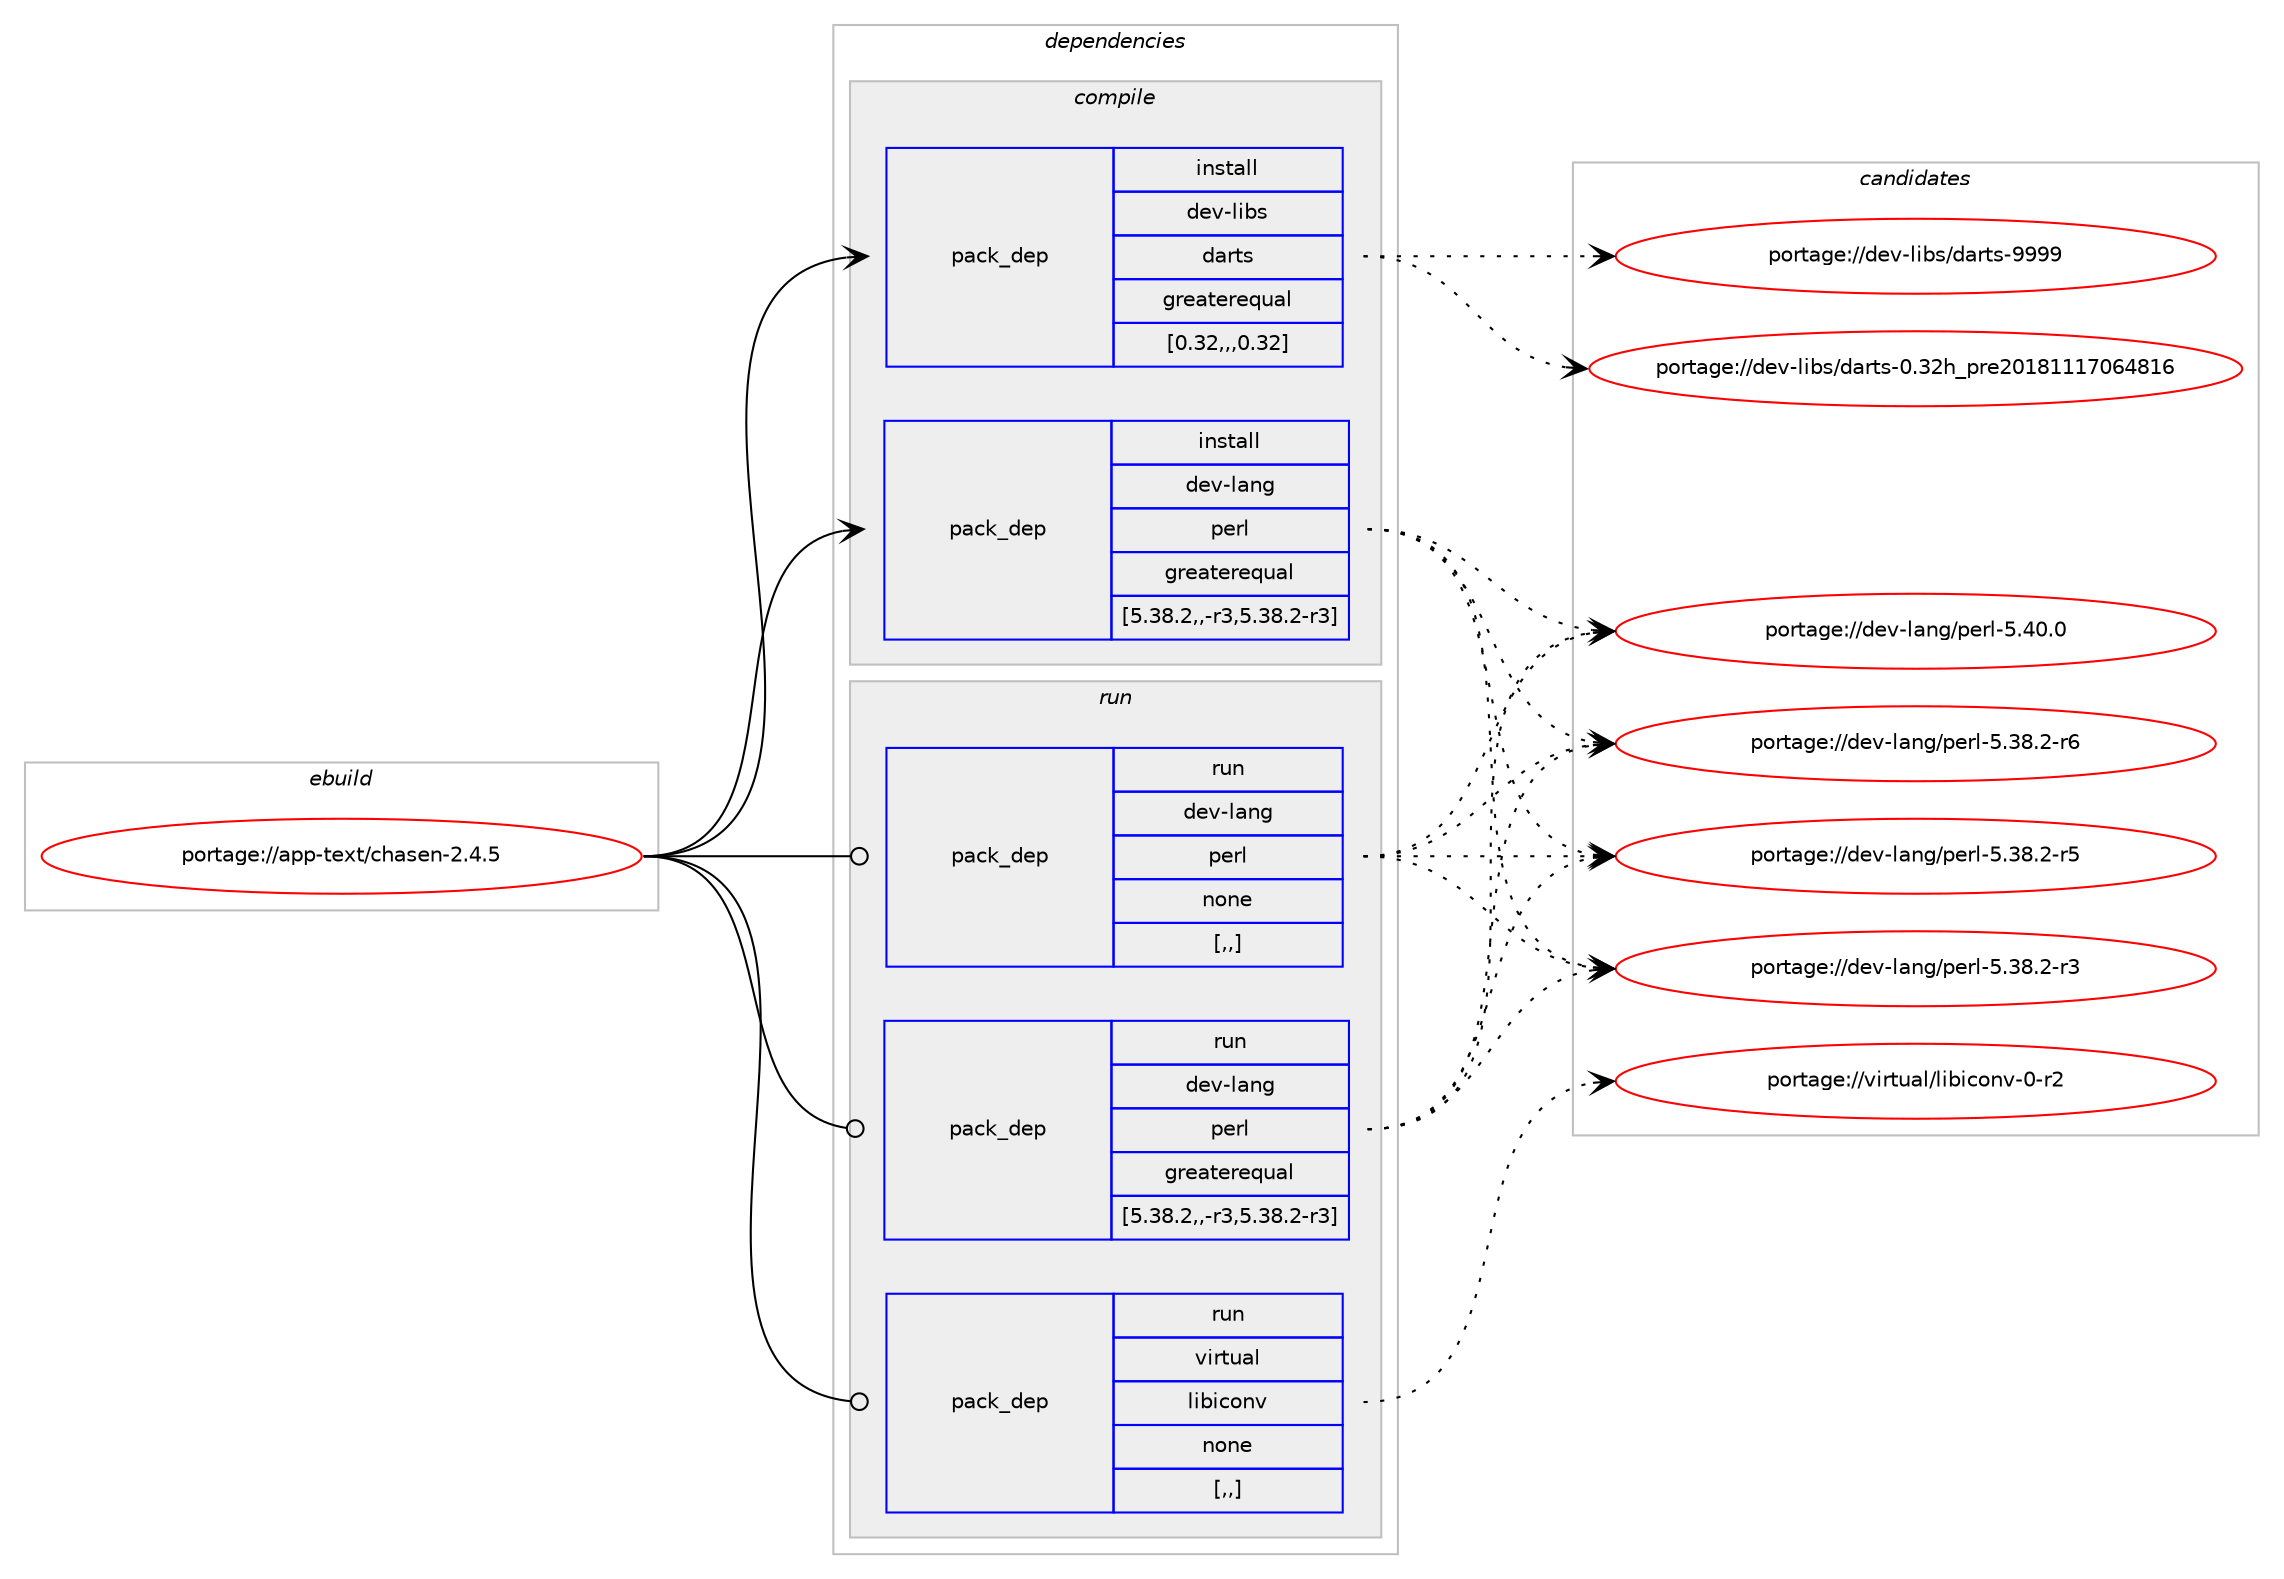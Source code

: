 digraph prolog {

# *************
# Graph options
# *************

newrank=true;
concentrate=true;
compound=true;
graph [rankdir=LR,fontname=Helvetica,fontsize=10,ranksep=1.5];#, ranksep=2.5, nodesep=0.2];
edge  [arrowhead=vee];
node  [fontname=Helvetica,fontsize=10];

# **********
# The ebuild
# **********

subgraph cluster_leftcol {
color=gray;
label=<<i>ebuild</i>>;
id [label="portage://app-text/chasen-2.4.5", color=red, width=4, href="../app-text/chasen-2.4.5.svg"];
}

# ****************
# The dependencies
# ****************

subgraph cluster_midcol {
color=gray;
label=<<i>dependencies</i>>;
subgraph cluster_compile {
fillcolor="#eeeeee";
style=filled;
label=<<i>compile</i>>;
subgraph pack39067 {
dependency54525 [label=<<TABLE BORDER="0" CELLBORDER="1" CELLSPACING="0" CELLPADDING="4" WIDTH="220"><TR><TD ROWSPAN="6" CELLPADDING="30">pack_dep</TD></TR><TR><TD WIDTH="110">install</TD></TR><TR><TD>dev-lang</TD></TR><TR><TD>perl</TD></TR><TR><TD>greaterequal</TD></TR><TR><TD>[5.38.2,,-r3,5.38.2-r3]</TD></TR></TABLE>>, shape=none, color=blue];
}
id:e -> dependency54525:w [weight=20,style="solid",arrowhead="vee"];
subgraph pack39068 {
dependency54526 [label=<<TABLE BORDER="0" CELLBORDER="1" CELLSPACING="0" CELLPADDING="4" WIDTH="220"><TR><TD ROWSPAN="6" CELLPADDING="30">pack_dep</TD></TR><TR><TD WIDTH="110">install</TD></TR><TR><TD>dev-libs</TD></TR><TR><TD>darts</TD></TR><TR><TD>greaterequal</TD></TR><TR><TD>[0.32,,,0.32]</TD></TR></TABLE>>, shape=none, color=blue];
}
id:e -> dependency54526:w [weight=20,style="solid",arrowhead="vee"];
}
subgraph cluster_compileandrun {
fillcolor="#eeeeee";
style=filled;
label=<<i>compile and run</i>>;
}
subgraph cluster_run {
fillcolor="#eeeeee";
style=filled;
label=<<i>run</i>>;
subgraph pack39069 {
dependency54527 [label=<<TABLE BORDER="0" CELLBORDER="1" CELLSPACING="0" CELLPADDING="4" WIDTH="220"><TR><TD ROWSPAN="6" CELLPADDING="30">pack_dep</TD></TR><TR><TD WIDTH="110">run</TD></TR><TR><TD>dev-lang</TD></TR><TR><TD>perl</TD></TR><TR><TD>greaterequal</TD></TR><TR><TD>[5.38.2,,-r3,5.38.2-r3]</TD></TR></TABLE>>, shape=none, color=blue];
}
id:e -> dependency54527:w [weight=20,style="solid",arrowhead="odot"];
subgraph pack39070 {
dependency54528 [label=<<TABLE BORDER="0" CELLBORDER="1" CELLSPACING="0" CELLPADDING="4" WIDTH="220"><TR><TD ROWSPAN="6" CELLPADDING="30">pack_dep</TD></TR><TR><TD WIDTH="110">run</TD></TR><TR><TD>dev-lang</TD></TR><TR><TD>perl</TD></TR><TR><TD>none</TD></TR><TR><TD>[,,]</TD></TR></TABLE>>, shape=none, color=blue];
}
id:e -> dependency54528:w [weight=20,style="solid",arrowhead="odot"];
subgraph pack39071 {
dependency54529 [label=<<TABLE BORDER="0" CELLBORDER="1" CELLSPACING="0" CELLPADDING="4" WIDTH="220"><TR><TD ROWSPAN="6" CELLPADDING="30">pack_dep</TD></TR><TR><TD WIDTH="110">run</TD></TR><TR><TD>virtual</TD></TR><TR><TD>libiconv</TD></TR><TR><TD>none</TD></TR><TR><TD>[,,]</TD></TR></TABLE>>, shape=none, color=blue];
}
id:e -> dependency54529:w [weight=20,style="solid",arrowhead="odot"];
}
}

# **************
# The candidates
# **************

subgraph cluster_choices {
rank=same;
color=gray;
label=<<i>candidates</i>>;

subgraph choice39067 {
color=black;
nodesep=1;
choice10010111845108971101034711210111410845534652484648 [label="portage://dev-lang/perl-5.40.0", color=red, width=4,href="../dev-lang/perl-5.40.0.svg"];
choice100101118451089711010347112101114108455346515646504511454 [label="portage://dev-lang/perl-5.38.2-r6", color=red, width=4,href="../dev-lang/perl-5.38.2-r6.svg"];
choice100101118451089711010347112101114108455346515646504511453 [label="portage://dev-lang/perl-5.38.2-r5", color=red, width=4,href="../dev-lang/perl-5.38.2-r5.svg"];
choice100101118451089711010347112101114108455346515646504511451 [label="portage://dev-lang/perl-5.38.2-r3", color=red, width=4,href="../dev-lang/perl-5.38.2-r3.svg"];
dependency54525:e -> choice10010111845108971101034711210111410845534652484648:w [style=dotted,weight="100"];
dependency54525:e -> choice100101118451089711010347112101114108455346515646504511454:w [style=dotted,weight="100"];
dependency54525:e -> choice100101118451089711010347112101114108455346515646504511453:w [style=dotted,weight="100"];
dependency54525:e -> choice100101118451089711010347112101114108455346515646504511451:w [style=dotted,weight="100"];
}
subgraph choice39068 {
color=black;
nodesep=1;
choice100101118451081059811547100971141161154557575757 [label="portage://dev-libs/darts-9999", color=red, width=4,href="../dev-libs/darts-9999.svg"];
choice100101118451081059811547100971141161154548465150104951121141015048495649494955485452564954 [label="portage://dev-libs/darts-0.32h_pre20181117064816", color=red, width=4,href="../dev-libs/darts-0.32h_pre20181117064816.svg"];
dependency54526:e -> choice100101118451081059811547100971141161154557575757:w [style=dotted,weight="100"];
dependency54526:e -> choice100101118451081059811547100971141161154548465150104951121141015048495649494955485452564954:w [style=dotted,weight="100"];
}
subgraph choice39069 {
color=black;
nodesep=1;
choice10010111845108971101034711210111410845534652484648 [label="portage://dev-lang/perl-5.40.0", color=red, width=4,href="../dev-lang/perl-5.40.0.svg"];
choice100101118451089711010347112101114108455346515646504511454 [label="portage://dev-lang/perl-5.38.2-r6", color=red, width=4,href="../dev-lang/perl-5.38.2-r6.svg"];
choice100101118451089711010347112101114108455346515646504511453 [label="portage://dev-lang/perl-5.38.2-r5", color=red, width=4,href="../dev-lang/perl-5.38.2-r5.svg"];
choice100101118451089711010347112101114108455346515646504511451 [label="portage://dev-lang/perl-5.38.2-r3", color=red, width=4,href="../dev-lang/perl-5.38.2-r3.svg"];
dependency54527:e -> choice10010111845108971101034711210111410845534652484648:w [style=dotted,weight="100"];
dependency54527:e -> choice100101118451089711010347112101114108455346515646504511454:w [style=dotted,weight="100"];
dependency54527:e -> choice100101118451089711010347112101114108455346515646504511453:w [style=dotted,weight="100"];
dependency54527:e -> choice100101118451089711010347112101114108455346515646504511451:w [style=dotted,weight="100"];
}
subgraph choice39070 {
color=black;
nodesep=1;
choice10010111845108971101034711210111410845534652484648 [label="portage://dev-lang/perl-5.40.0", color=red, width=4,href="../dev-lang/perl-5.40.0.svg"];
choice100101118451089711010347112101114108455346515646504511454 [label="portage://dev-lang/perl-5.38.2-r6", color=red, width=4,href="../dev-lang/perl-5.38.2-r6.svg"];
choice100101118451089711010347112101114108455346515646504511453 [label="portage://dev-lang/perl-5.38.2-r5", color=red, width=4,href="../dev-lang/perl-5.38.2-r5.svg"];
choice100101118451089711010347112101114108455346515646504511451 [label="portage://dev-lang/perl-5.38.2-r3", color=red, width=4,href="../dev-lang/perl-5.38.2-r3.svg"];
dependency54528:e -> choice10010111845108971101034711210111410845534652484648:w [style=dotted,weight="100"];
dependency54528:e -> choice100101118451089711010347112101114108455346515646504511454:w [style=dotted,weight="100"];
dependency54528:e -> choice100101118451089711010347112101114108455346515646504511453:w [style=dotted,weight="100"];
dependency54528:e -> choice100101118451089711010347112101114108455346515646504511451:w [style=dotted,weight="100"];
}
subgraph choice39071 {
color=black;
nodesep=1;
choice1181051141161179710847108105981059911111011845484511450 [label="portage://virtual/libiconv-0-r2", color=red, width=4,href="../virtual/libiconv-0-r2.svg"];
dependency54529:e -> choice1181051141161179710847108105981059911111011845484511450:w [style=dotted,weight="100"];
}
}

}
